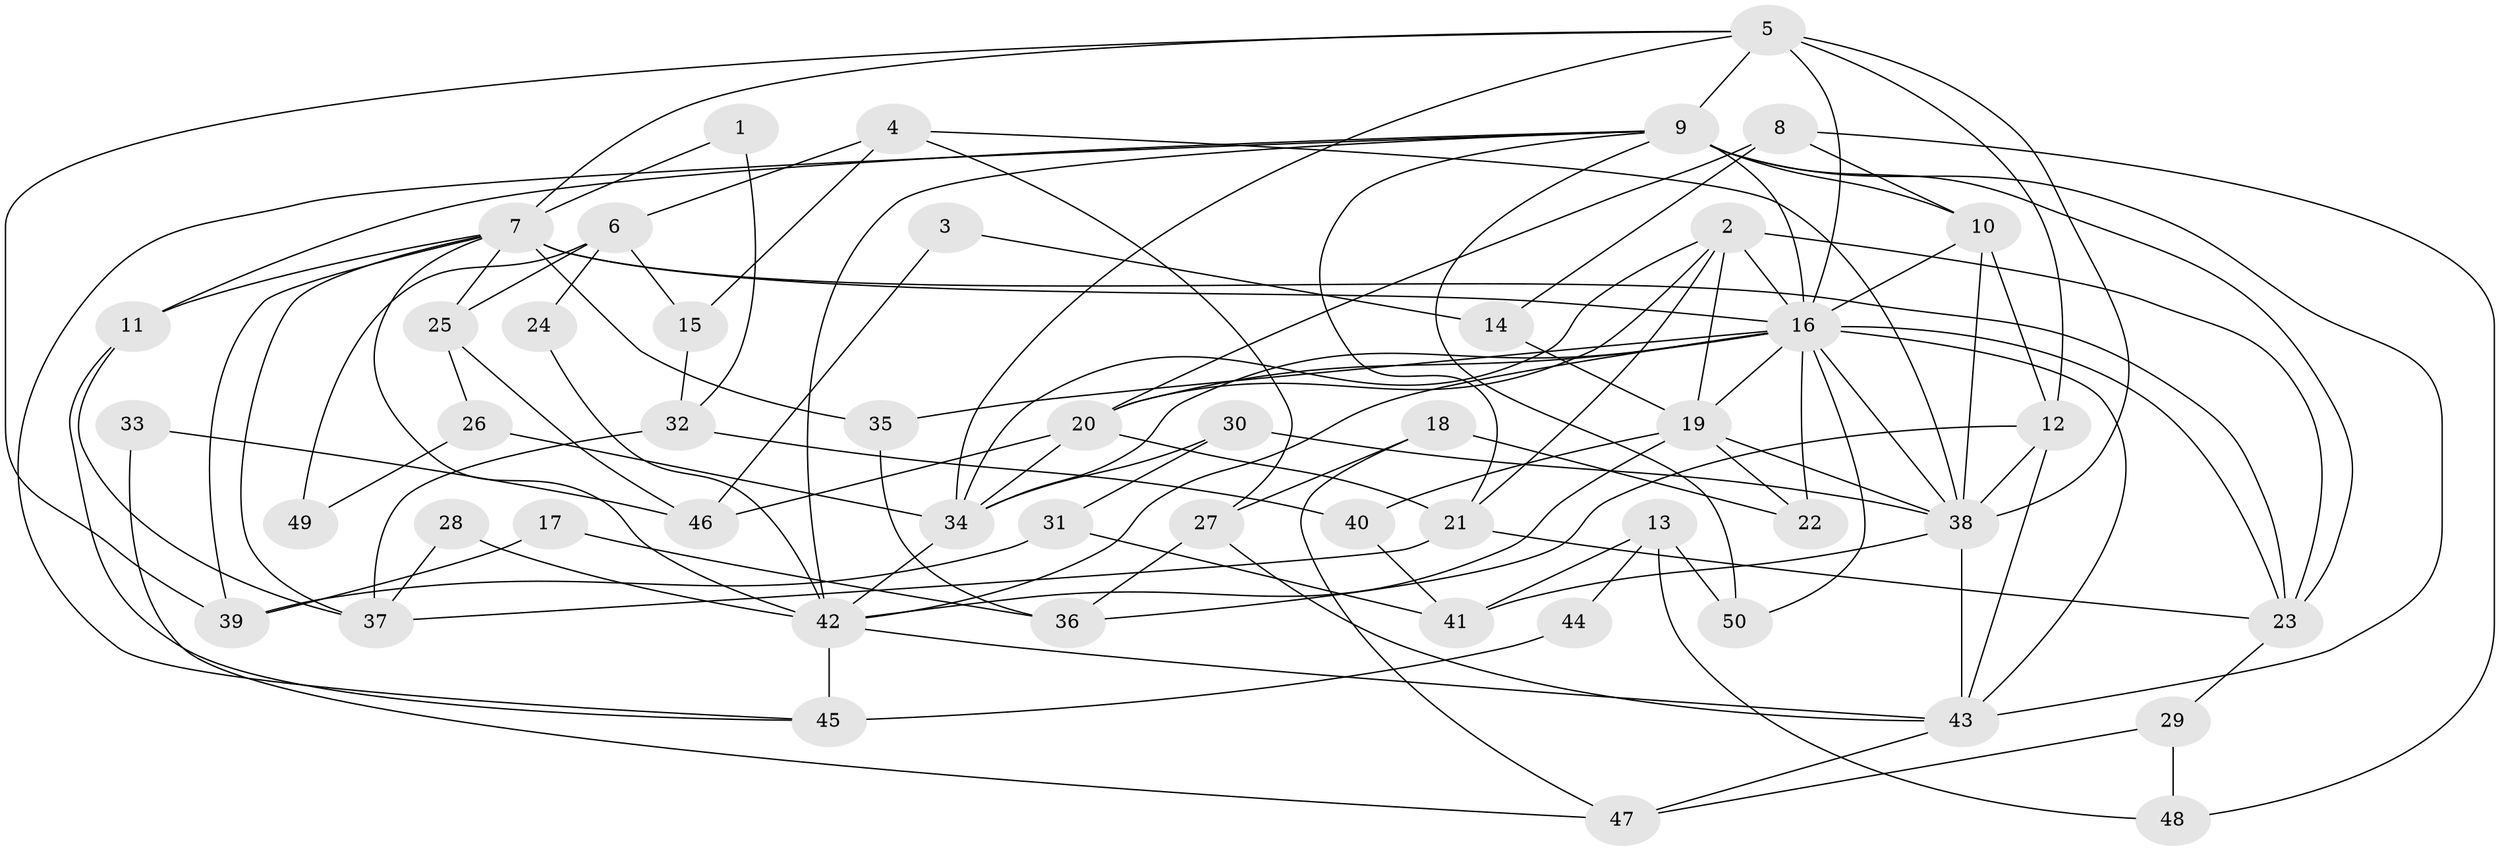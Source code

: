 // original degree distribution, {2: 0.125, 4: 0.325, 5: 0.225, 3: 0.225, 6: 0.05, 7: 0.05}
// Generated by graph-tools (version 1.1) at 2025/51/03/04/25 22:51:03]
// undirected, 50 vertices, 114 edges
graph export_dot {
  node [color=gray90,style=filled];
  1;
  2;
  3;
  4;
  5;
  6;
  7;
  8;
  9;
  10;
  11;
  12;
  13;
  14;
  15;
  16;
  17;
  18;
  19;
  20;
  21;
  22;
  23;
  24;
  25;
  26;
  27;
  28;
  29;
  30;
  31;
  32;
  33;
  34;
  35;
  36;
  37;
  38;
  39;
  40;
  41;
  42;
  43;
  44;
  45;
  46;
  47;
  48;
  49;
  50;
  1 -- 7 [weight=1.0];
  1 -- 32 [weight=1.0];
  2 -- 16 [weight=6.0];
  2 -- 19 [weight=2.0];
  2 -- 20 [weight=1.0];
  2 -- 21 [weight=1.0];
  2 -- 23 [weight=1.0];
  2 -- 34 [weight=1.0];
  3 -- 14 [weight=1.0];
  3 -- 46 [weight=1.0];
  4 -- 6 [weight=1.0];
  4 -- 15 [weight=1.0];
  4 -- 27 [weight=1.0];
  4 -- 38 [weight=1.0];
  5 -- 7 [weight=1.0];
  5 -- 9 [weight=1.0];
  5 -- 12 [weight=1.0];
  5 -- 16 [weight=2.0];
  5 -- 34 [weight=1.0];
  5 -- 38 [weight=1.0];
  5 -- 39 [weight=1.0];
  6 -- 15 [weight=1.0];
  6 -- 24 [weight=1.0];
  6 -- 25 [weight=1.0];
  6 -- 49 [weight=1.0];
  7 -- 11 [weight=1.0];
  7 -- 16 [weight=1.0];
  7 -- 23 [weight=2.0];
  7 -- 25 [weight=1.0];
  7 -- 35 [weight=1.0];
  7 -- 37 [weight=1.0];
  7 -- 39 [weight=1.0];
  7 -- 42 [weight=1.0];
  8 -- 10 [weight=1.0];
  8 -- 14 [weight=1.0];
  8 -- 20 [weight=1.0];
  8 -- 48 [weight=1.0];
  9 -- 10 [weight=3.0];
  9 -- 11 [weight=1.0];
  9 -- 16 [weight=1.0];
  9 -- 21 [weight=1.0];
  9 -- 23 [weight=2.0];
  9 -- 42 [weight=1.0];
  9 -- 43 [weight=1.0];
  9 -- 45 [weight=1.0];
  9 -- 50 [weight=1.0];
  10 -- 12 [weight=1.0];
  10 -- 16 [weight=2.0];
  10 -- 38 [weight=1.0];
  11 -- 37 [weight=1.0];
  11 -- 45 [weight=1.0];
  12 -- 36 [weight=1.0];
  12 -- 38 [weight=1.0];
  12 -- 43 [weight=1.0];
  13 -- 41 [weight=1.0];
  13 -- 44 [weight=1.0];
  13 -- 48 [weight=1.0];
  13 -- 50 [weight=1.0];
  14 -- 19 [weight=1.0];
  15 -- 32 [weight=1.0];
  16 -- 19 [weight=1.0];
  16 -- 20 [weight=1.0];
  16 -- 22 [weight=1.0];
  16 -- 23 [weight=1.0];
  16 -- 34 [weight=1.0];
  16 -- 35 [weight=2.0];
  16 -- 38 [weight=2.0];
  16 -- 42 [weight=1.0];
  16 -- 43 [weight=1.0];
  16 -- 50 [weight=1.0];
  17 -- 36 [weight=1.0];
  17 -- 39 [weight=1.0];
  18 -- 22 [weight=1.0];
  18 -- 27 [weight=1.0];
  18 -- 47 [weight=1.0];
  19 -- 22 [weight=1.0];
  19 -- 38 [weight=1.0];
  19 -- 40 [weight=1.0];
  19 -- 42 [weight=1.0];
  20 -- 21 [weight=1.0];
  20 -- 34 [weight=1.0];
  20 -- 46 [weight=1.0];
  21 -- 23 [weight=1.0];
  21 -- 37 [weight=1.0];
  23 -- 29 [weight=1.0];
  24 -- 42 [weight=1.0];
  25 -- 26 [weight=1.0];
  25 -- 46 [weight=1.0];
  26 -- 34 [weight=1.0];
  26 -- 49 [weight=1.0];
  27 -- 36 [weight=1.0];
  27 -- 43 [weight=1.0];
  28 -- 37 [weight=1.0];
  28 -- 42 [weight=1.0];
  29 -- 47 [weight=1.0];
  29 -- 48 [weight=1.0];
  30 -- 31 [weight=1.0];
  30 -- 34 [weight=1.0];
  30 -- 38 [weight=1.0];
  31 -- 39 [weight=1.0];
  31 -- 41 [weight=1.0];
  32 -- 37 [weight=1.0];
  32 -- 40 [weight=1.0];
  33 -- 46 [weight=1.0];
  33 -- 47 [weight=1.0];
  34 -- 42 [weight=1.0];
  35 -- 36 [weight=1.0];
  38 -- 41 [weight=1.0];
  38 -- 43 [weight=1.0];
  40 -- 41 [weight=1.0];
  42 -- 43 [weight=1.0];
  42 -- 45 [weight=2.0];
  43 -- 47 [weight=1.0];
  44 -- 45 [weight=1.0];
}
